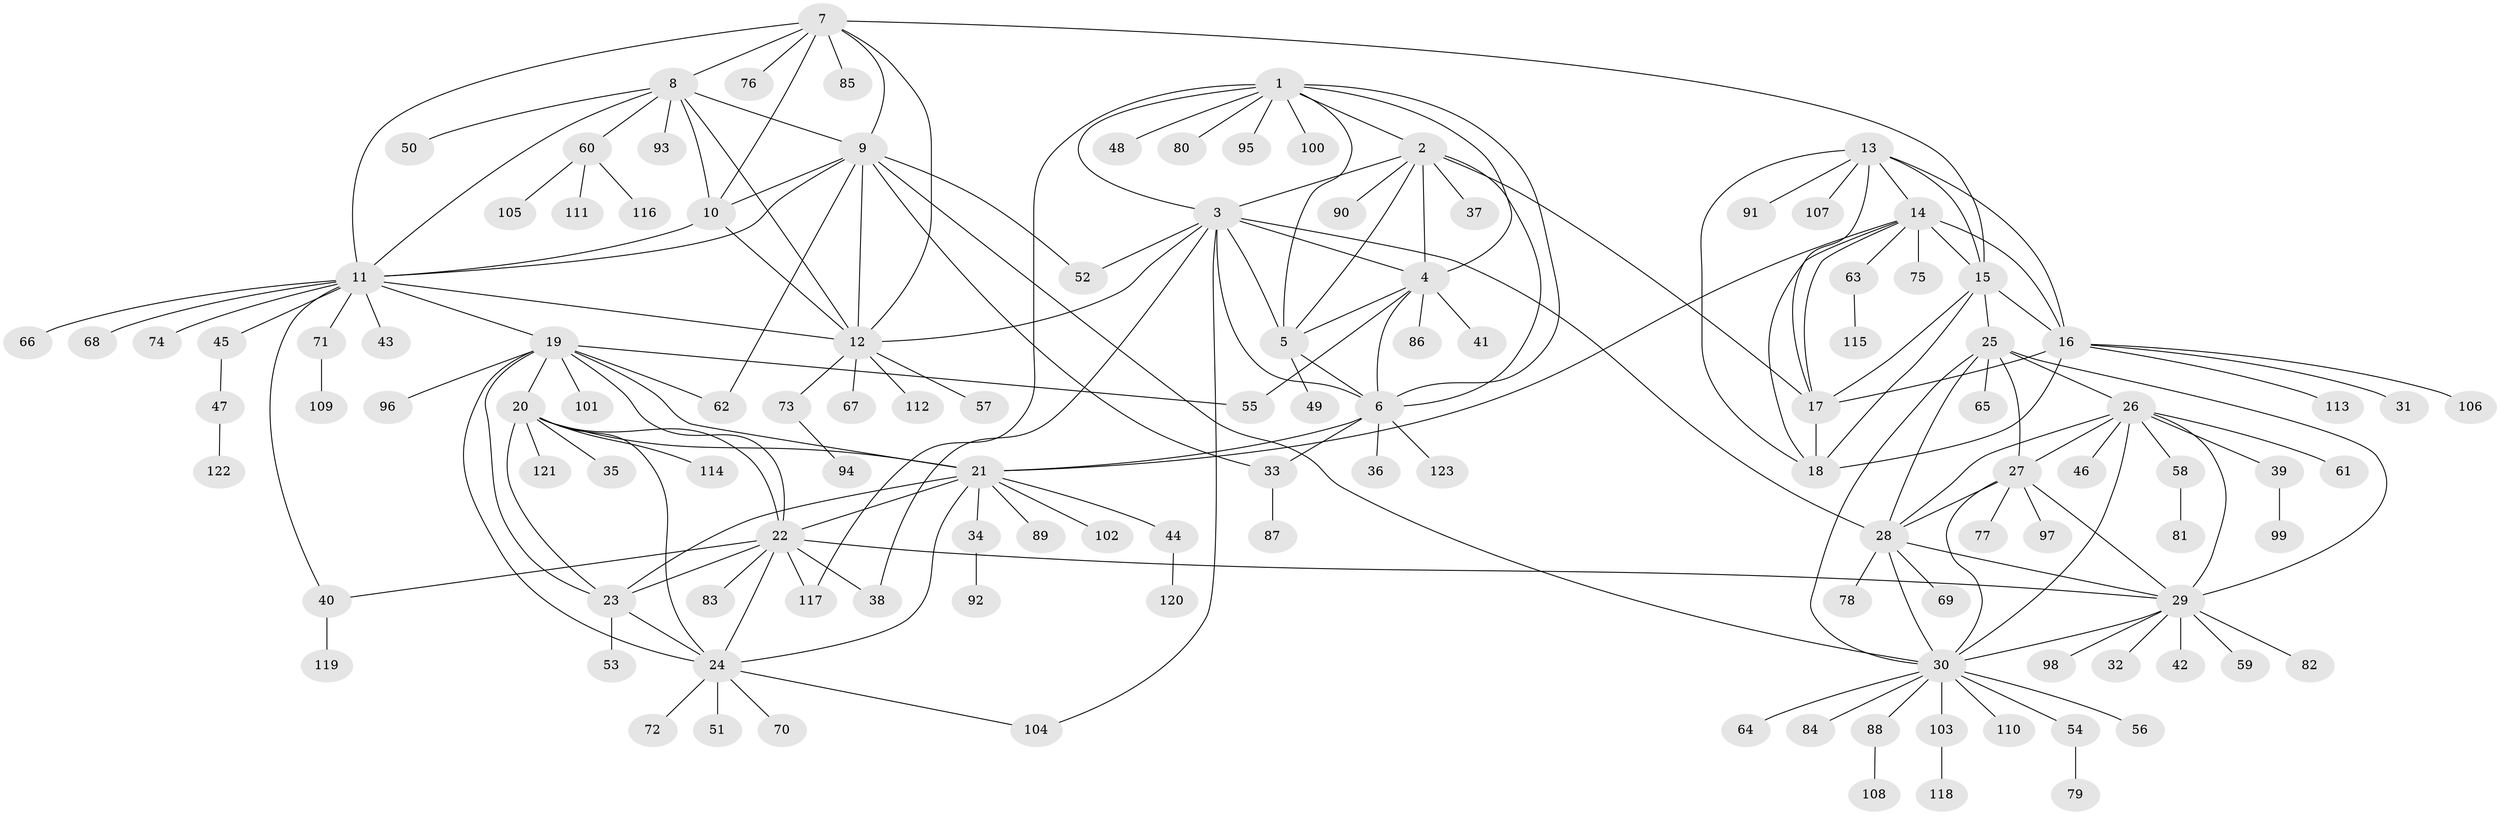 // Generated by graph-tools (version 1.1) at 2025/50/03/09/25 03:50:35]
// undirected, 123 vertices, 186 edges
graph export_dot {
graph [start="1"]
  node [color=gray90,style=filled];
  1;
  2;
  3;
  4;
  5;
  6;
  7;
  8;
  9;
  10;
  11;
  12;
  13;
  14;
  15;
  16;
  17;
  18;
  19;
  20;
  21;
  22;
  23;
  24;
  25;
  26;
  27;
  28;
  29;
  30;
  31;
  32;
  33;
  34;
  35;
  36;
  37;
  38;
  39;
  40;
  41;
  42;
  43;
  44;
  45;
  46;
  47;
  48;
  49;
  50;
  51;
  52;
  53;
  54;
  55;
  56;
  57;
  58;
  59;
  60;
  61;
  62;
  63;
  64;
  65;
  66;
  67;
  68;
  69;
  70;
  71;
  72;
  73;
  74;
  75;
  76;
  77;
  78;
  79;
  80;
  81;
  82;
  83;
  84;
  85;
  86;
  87;
  88;
  89;
  90;
  91;
  92;
  93;
  94;
  95;
  96;
  97;
  98;
  99;
  100;
  101;
  102;
  103;
  104;
  105;
  106;
  107;
  108;
  109;
  110;
  111;
  112;
  113;
  114;
  115;
  116;
  117;
  118;
  119;
  120;
  121;
  122;
  123;
  1 -- 2;
  1 -- 3;
  1 -- 4;
  1 -- 5;
  1 -- 6;
  1 -- 48;
  1 -- 80;
  1 -- 95;
  1 -- 100;
  1 -- 117;
  2 -- 3;
  2 -- 4;
  2 -- 5;
  2 -- 6;
  2 -- 17;
  2 -- 37;
  2 -- 90;
  3 -- 4;
  3 -- 5;
  3 -- 6;
  3 -- 12;
  3 -- 28;
  3 -- 38;
  3 -- 52;
  3 -- 104;
  4 -- 5;
  4 -- 6;
  4 -- 41;
  4 -- 55;
  4 -- 86;
  5 -- 6;
  5 -- 49;
  6 -- 21;
  6 -- 33;
  6 -- 36;
  6 -- 123;
  7 -- 8;
  7 -- 9;
  7 -- 10;
  7 -- 11;
  7 -- 12;
  7 -- 15;
  7 -- 76;
  7 -- 85;
  8 -- 9;
  8 -- 10;
  8 -- 11;
  8 -- 12;
  8 -- 50;
  8 -- 60;
  8 -- 93;
  9 -- 10;
  9 -- 11;
  9 -- 12;
  9 -- 30;
  9 -- 33;
  9 -- 52;
  9 -- 62;
  10 -- 11;
  10 -- 12;
  11 -- 12;
  11 -- 19;
  11 -- 40;
  11 -- 43;
  11 -- 45;
  11 -- 66;
  11 -- 68;
  11 -- 71;
  11 -- 74;
  12 -- 57;
  12 -- 67;
  12 -- 73;
  12 -- 112;
  13 -- 14;
  13 -- 15;
  13 -- 16;
  13 -- 17;
  13 -- 18;
  13 -- 91;
  13 -- 107;
  14 -- 15;
  14 -- 16;
  14 -- 17;
  14 -- 18;
  14 -- 21;
  14 -- 63;
  14 -- 75;
  15 -- 16;
  15 -- 17;
  15 -- 18;
  15 -- 25;
  16 -- 17;
  16 -- 18;
  16 -- 31;
  16 -- 106;
  16 -- 113;
  17 -- 18;
  19 -- 20;
  19 -- 21;
  19 -- 22;
  19 -- 23;
  19 -- 24;
  19 -- 55;
  19 -- 62;
  19 -- 96;
  19 -- 101;
  20 -- 21;
  20 -- 22;
  20 -- 23;
  20 -- 24;
  20 -- 35;
  20 -- 114;
  20 -- 121;
  21 -- 22;
  21 -- 23;
  21 -- 24;
  21 -- 34;
  21 -- 44;
  21 -- 89;
  21 -- 102;
  22 -- 23;
  22 -- 24;
  22 -- 29;
  22 -- 38;
  22 -- 40;
  22 -- 83;
  22 -- 117;
  23 -- 24;
  23 -- 53;
  24 -- 51;
  24 -- 70;
  24 -- 72;
  24 -- 104;
  25 -- 26;
  25 -- 27;
  25 -- 28;
  25 -- 29;
  25 -- 30;
  25 -- 65;
  26 -- 27;
  26 -- 28;
  26 -- 29;
  26 -- 30;
  26 -- 39;
  26 -- 46;
  26 -- 58;
  26 -- 61;
  27 -- 28;
  27 -- 29;
  27 -- 30;
  27 -- 77;
  27 -- 97;
  28 -- 29;
  28 -- 30;
  28 -- 69;
  28 -- 78;
  29 -- 30;
  29 -- 32;
  29 -- 42;
  29 -- 59;
  29 -- 82;
  29 -- 98;
  30 -- 54;
  30 -- 56;
  30 -- 64;
  30 -- 84;
  30 -- 88;
  30 -- 103;
  30 -- 110;
  33 -- 87;
  34 -- 92;
  39 -- 99;
  40 -- 119;
  44 -- 120;
  45 -- 47;
  47 -- 122;
  54 -- 79;
  58 -- 81;
  60 -- 105;
  60 -- 111;
  60 -- 116;
  63 -- 115;
  71 -- 109;
  73 -- 94;
  88 -- 108;
  103 -- 118;
}
